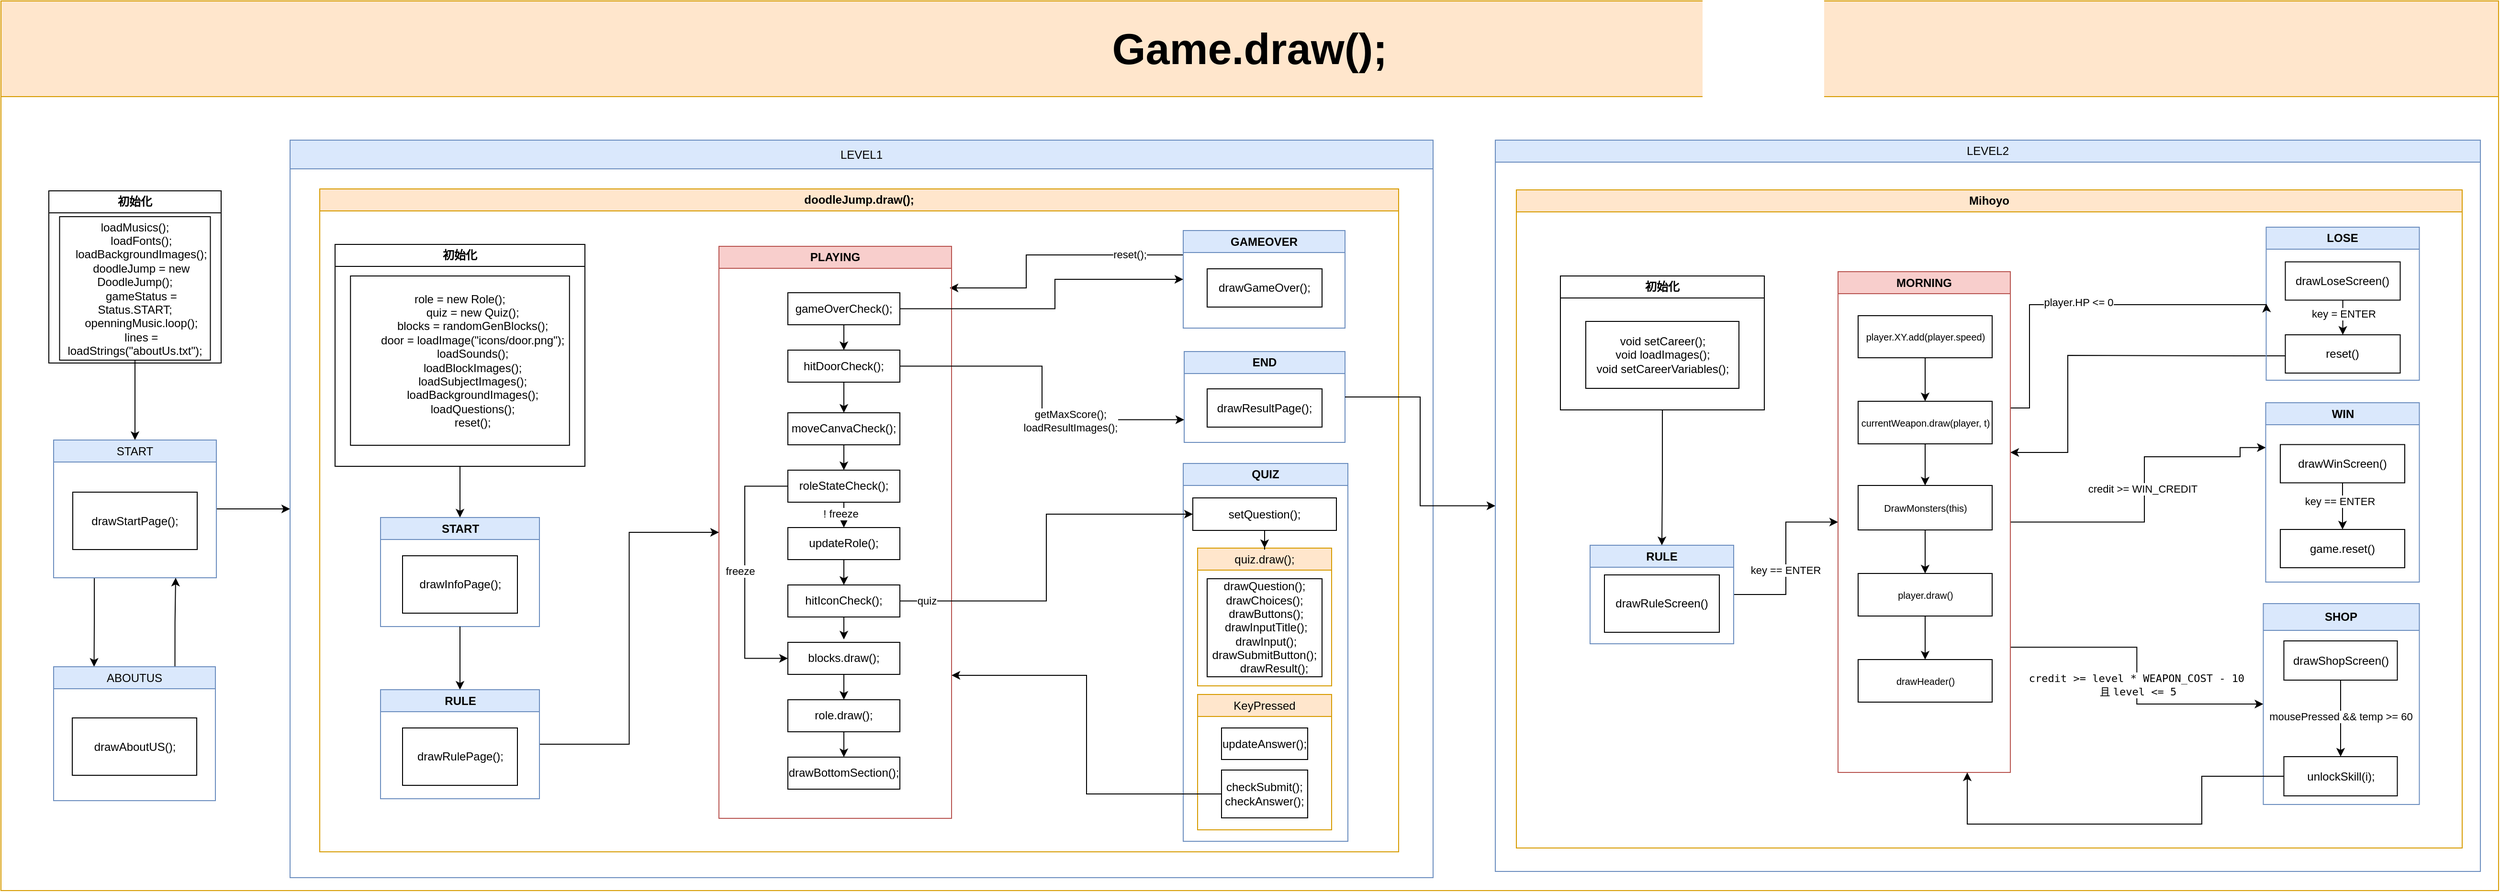 <mxfile version="27.1.1">
  <diagram name="第 1 页" id="1V4APLVwwg-NH_iVwmV8">
    <mxGraphModel dx="1793" dy="723" grid="1" gridSize="10" guides="1" tooltips="1" connect="1" arrows="1" fold="1" page="1" pageScale="1" pageWidth="827" pageHeight="1169" math="0" shadow="0">
      <root>
        <mxCell id="0" />
        <mxCell id="1" parent="0" />
        <mxCell id="IJ5YaXSYmrtd7P0KQDbo-1" value="&lt;font style=&quot;font-size: 45px;&quot;&gt;Game.draw();&lt;/font&gt;" style="swimlane;whiteSpace=wrap;html=1;startSize=100;fontSize=20;fillColor=#ffe6cc;strokeColor=#d79b00;" vertex="1" parent="1">
          <mxGeometry x="41" y="40" width="2609" height="930" as="geometry">
            <mxRectangle x="840" y="20" width="200" height="100" as="alternateBounds" />
          </mxGeometry>
        </mxCell>
        <mxCell id="IJ5YaXSYmrtd7P0KQDbo-2" style="edgeStyle=orthogonalEdgeStyle;rounded=0;orthogonalLoop=1;jettySize=auto;html=1;exitX=1;exitY=0.5;exitDx=0;exitDy=0;entryX=0;entryY=0.5;entryDx=0;entryDy=0;" edge="1" parent="IJ5YaXSYmrtd7P0KQDbo-1">
          <mxGeometry relative="1" as="geometry">
            <mxPoint x="160" y="260" as="sourcePoint" />
          </mxGeometry>
        </mxCell>
        <mxCell id="IJ5YaXSYmrtd7P0KQDbo-3" style="edgeStyle=orthogonalEdgeStyle;rounded=0;orthogonalLoop=1;jettySize=auto;html=1;exitX=0.25;exitY=1;exitDx=0;exitDy=0;entryX=0.25;entryY=0;entryDx=0;entryDy=0;" edge="1" parent="IJ5YaXSYmrtd7P0KQDbo-1" source="IJ5YaXSYmrtd7P0KQDbo-5" target="IJ5YaXSYmrtd7P0KQDbo-60">
          <mxGeometry relative="1" as="geometry" />
        </mxCell>
        <mxCell id="IJ5YaXSYmrtd7P0KQDbo-4" style="edgeStyle=orthogonalEdgeStyle;rounded=0;orthogonalLoop=1;jettySize=auto;html=1;exitX=1;exitY=0.5;exitDx=0;exitDy=0;entryX=0;entryY=0.5;entryDx=0;entryDy=0;" edge="1" parent="IJ5YaXSYmrtd7P0KQDbo-1" source="IJ5YaXSYmrtd7P0KQDbo-5" target="IJ5YaXSYmrtd7P0KQDbo-8">
          <mxGeometry relative="1" as="geometry" />
        </mxCell>
        <mxCell id="IJ5YaXSYmrtd7P0KQDbo-5" value="&lt;span style=&quot;font-weight: 400;&quot;&gt;START&lt;/span&gt;" style="swimlane;whiteSpace=wrap;html=1;fillColor=#dae8fc;strokeColor=#6c8ebf;startSize=23;" vertex="1" parent="IJ5YaXSYmrtd7P0KQDbo-1">
          <mxGeometry x="55" y="459" width="170" height="144" as="geometry">
            <mxRectangle x="47" y="501" width="120" height="60" as="alternateBounds" />
          </mxGeometry>
        </mxCell>
        <mxCell id="IJ5YaXSYmrtd7P0KQDbo-6" value="drawStartPage();" style="rounded=0;whiteSpace=wrap;html=1;" vertex="1" parent="IJ5YaXSYmrtd7P0KQDbo-5">
          <mxGeometry x="20" y="54.5" width="130" height="60" as="geometry" />
        </mxCell>
        <mxCell id="IJ5YaXSYmrtd7P0KQDbo-7" style="edgeStyle=orthogonalEdgeStyle;rounded=0;orthogonalLoop=1;jettySize=auto;html=1;exitX=0.75;exitY=0;exitDx=0;exitDy=0;entryX=0.75;entryY=1;entryDx=0;entryDy=0;" edge="1" parent="IJ5YaXSYmrtd7P0KQDbo-1" source="IJ5YaXSYmrtd7P0KQDbo-60" target="IJ5YaXSYmrtd7P0KQDbo-5">
          <mxGeometry relative="1" as="geometry" />
        </mxCell>
        <mxCell id="IJ5YaXSYmrtd7P0KQDbo-8" value="&lt;span style=&quot;font-weight: 400;&quot;&gt;LEVEL1&lt;/span&gt;" style="swimlane;whiteSpace=wrap;html=1;startSize=30;fillColor=#dae8fc;strokeColor=#6c8ebf;" vertex="1" parent="IJ5YaXSYmrtd7P0KQDbo-1">
          <mxGeometry x="302" y="145.5" width="1194" height="771" as="geometry">
            <mxRectangle x="302" y="145.5" width="120" height="60" as="alternateBounds" />
          </mxGeometry>
        </mxCell>
        <mxCell id="IJ5YaXSYmrtd7P0KQDbo-9" value="doodleJump.draw();" style="swimlane;whiteSpace=wrap;html=1;startSize=23;fillColor=#ffe6cc;strokeColor=#d79b00;" vertex="1" parent="IJ5YaXSYmrtd7P0KQDbo-8">
          <mxGeometry x="31" y="51" width="1127" height="693" as="geometry">
            <mxRectangle x="16" y="44" width="130" height="60" as="alternateBounds" />
          </mxGeometry>
        </mxCell>
        <mxCell id="IJ5YaXSYmrtd7P0KQDbo-10" value="START" style="swimlane;whiteSpace=wrap;html=1;startSize=23;fillColor=#dae8fc;strokeColor=#6c8ebf;" vertex="1" parent="IJ5YaXSYmrtd7P0KQDbo-9">
          <mxGeometry x="63.5" y="343.5" width="166" height="114" as="geometry">
            <mxRectangle x="44" y="186" width="130" height="60" as="alternateBounds" />
          </mxGeometry>
        </mxCell>
        <mxCell id="IJ5YaXSYmrtd7P0KQDbo-11" value="drawInfoPage();" style="whiteSpace=wrap;html=1;" vertex="1" parent="IJ5YaXSYmrtd7P0KQDbo-10">
          <mxGeometry x="23" y="40" width="120" height="60" as="geometry" />
        </mxCell>
        <mxCell id="IJ5YaXSYmrtd7P0KQDbo-12" style="edgeStyle=orthogonalEdgeStyle;rounded=0;orthogonalLoop=1;jettySize=auto;html=1;exitX=0;exitY=0.25;exitDx=0;exitDy=0;" edge="1" parent="IJ5YaXSYmrtd7P0KQDbo-9" source="IJ5YaXSYmrtd7P0KQDbo-14">
          <mxGeometry relative="1" as="geometry">
            <mxPoint x="658" y="103.5" as="targetPoint" />
            <Array as="points">
              <mxPoint x="738" y="69" />
              <mxPoint x="738" y="104" />
            </Array>
          </mxGeometry>
        </mxCell>
        <mxCell id="IJ5YaXSYmrtd7P0KQDbo-13" value="reset();" style="edgeLabel;html=1;align=center;verticalAlign=middle;resizable=0;points=[];" vertex="1" connectable="0" parent="IJ5YaXSYmrtd7P0KQDbo-12">
          <mxGeometry x="-0.598" y="2" relative="1" as="geometry">
            <mxPoint y="-3" as="offset" />
          </mxGeometry>
        </mxCell>
        <mxCell id="IJ5YaXSYmrtd7P0KQDbo-14" value="GAMEOVER" style="swimlane;whiteSpace=wrap;html=1;startSize=23;fillColor=#dae8fc;strokeColor=#6c8ebf;" vertex="1" parent="IJ5YaXSYmrtd7P0KQDbo-9">
          <mxGeometry x="902" y="43.5" width="169" height="102" as="geometry">
            <mxRectangle x="274" y="186" width="130" height="60" as="alternateBounds" />
          </mxGeometry>
        </mxCell>
        <mxCell id="IJ5YaXSYmrtd7P0KQDbo-15" value="drawGameOver();" style="whiteSpace=wrap;html=1;" vertex="1" parent="IJ5YaXSYmrtd7P0KQDbo-14">
          <mxGeometry x="25" y="40" width="120" height="40" as="geometry" />
        </mxCell>
        <mxCell id="IJ5YaXSYmrtd7P0KQDbo-16" style="edgeStyle=orthogonalEdgeStyle;rounded=0;orthogonalLoop=1;jettySize=auto;html=1;exitX=0.5;exitY=1;exitDx=0;exitDy=0;entryX=0.5;entryY=0;entryDx=0;entryDy=0;" edge="1" parent="IJ5YaXSYmrtd7P0KQDbo-9" source="IJ5YaXSYmrtd7P0KQDbo-17" target="IJ5YaXSYmrtd7P0KQDbo-10">
          <mxGeometry relative="1" as="geometry" />
        </mxCell>
        <mxCell id="IJ5YaXSYmrtd7P0KQDbo-17" value="初始化" style="swimlane;whiteSpace=wrap;html=1;startSize=23;" vertex="1" parent="IJ5YaXSYmrtd7P0KQDbo-9">
          <mxGeometry x="16" y="58" width="261" height="232" as="geometry">
            <mxRectangle x="118.5" y="47" width="130" height="60" as="alternateBounds" />
          </mxGeometry>
        </mxCell>
        <mxCell id="IJ5YaXSYmrtd7P0KQDbo-18" value="&lt;div&gt;role = new Role();&lt;/div&gt;&lt;div&gt;&amp;nbsp; &amp;nbsp; &amp;nbsp; &amp;nbsp; quiz = new Quiz();&lt;/div&gt;&lt;div&gt;&amp;nbsp; &amp;nbsp; &amp;nbsp; &amp;nbsp; blocks = randomGenBlocks();&lt;/div&gt;&lt;div&gt;&amp;nbsp; &amp;nbsp; &amp;nbsp; &amp;nbsp; door = loadImage(&quot;icons/door.png&quot;);&lt;/div&gt;&lt;div&gt;&amp;nbsp; &amp;nbsp; &amp;nbsp; &amp;nbsp; loadSounds();&lt;/div&gt;&lt;div&gt;&amp;nbsp; &amp;nbsp; &amp;nbsp; &amp;nbsp; loadBlockImages();&lt;/div&gt;&lt;div&gt;&amp;nbsp; &amp;nbsp; &amp;nbsp; &amp;nbsp; loadSubjectImages();&lt;/div&gt;&lt;div&gt;&amp;nbsp; &amp;nbsp; &amp;nbsp; &amp;nbsp; loadBackgroundImages();&lt;/div&gt;&lt;div&gt;&amp;nbsp; &amp;nbsp; &amp;nbsp; &amp;nbsp; loadQuestions();&lt;/div&gt;&lt;div&gt;&amp;nbsp; &amp;nbsp; &amp;nbsp; &amp;nbsp; reset();&lt;/div&gt;" style="whiteSpace=wrap;html=1;" vertex="1" parent="IJ5YaXSYmrtd7P0KQDbo-17">
          <mxGeometry x="16.13" y="33" width="228.75" height="177" as="geometry" />
        </mxCell>
        <mxCell id="IJ5YaXSYmrtd7P0KQDbo-19" value="PLAYING" style="swimlane;whiteSpace=wrap;html=1;startSize=23;fillColor=#f8cecc;strokeColor=#b85450;" vertex="1" parent="IJ5YaXSYmrtd7P0KQDbo-9">
          <mxGeometry x="417" y="60" width="243" height="598" as="geometry">
            <mxRectangle x="398" y="438" width="130" height="60" as="alternateBounds" />
          </mxGeometry>
        </mxCell>
        <mxCell id="IJ5YaXSYmrtd7P0KQDbo-20" value="" style="edgeStyle=orthogonalEdgeStyle;rounded=0;orthogonalLoop=1;jettySize=auto;html=1;entryX=0.5;entryY=0;entryDx=0;entryDy=0;" edge="1" parent="IJ5YaXSYmrtd7P0KQDbo-19" source="IJ5YaXSYmrtd7P0KQDbo-21" target="IJ5YaXSYmrtd7P0KQDbo-23">
          <mxGeometry relative="1" as="geometry" />
        </mxCell>
        <mxCell id="IJ5YaXSYmrtd7P0KQDbo-21" value="hitDoorCheck();" style="rounded=0;whiteSpace=wrap;html=1;" vertex="1" parent="IJ5YaXSYmrtd7P0KQDbo-19">
          <mxGeometry x="72" y="108.5" width="117" height="33.5" as="geometry" />
        </mxCell>
        <mxCell id="IJ5YaXSYmrtd7P0KQDbo-22" value="" style="edgeStyle=orthogonalEdgeStyle;rounded=0;orthogonalLoop=1;jettySize=auto;html=1;entryX=0.5;entryY=0;entryDx=0;entryDy=0;" edge="1" parent="IJ5YaXSYmrtd7P0KQDbo-19" source="IJ5YaXSYmrtd7P0KQDbo-23" target="IJ5YaXSYmrtd7P0KQDbo-25">
          <mxGeometry relative="1" as="geometry" />
        </mxCell>
        <mxCell id="IJ5YaXSYmrtd7P0KQDbo-23" value="moveCanvaCheck();" style="rounded=0;whiteSpace=wrap;html=1;" vertex="1" parent="IJ5YaXSYmrtd7P0KQDbo-19">
          <mxGeometry x="72" y="174" width="117" height="33.5" as="geometry" />
        </mxCell>
        <mxCell id="IJ5YaXSYmrtd7P0KQDbo-24" value="" style="edgeStyle=orthogonalEdgeStyle;rounded=0;orthogonalLoop=1;jettySize=auto;html=1;entryX=0.5;entryY=0;entryDx=0;entryDy=0;" edge="1" parent="IJ5YaXSYmrtd7P0KQDbo-19" source="IJ5YaXSYmrtd7P0KQDbo-25" target="IJ5YaXSYmrtd7P0KQDbo-27">
          <mxGeometry relative="1" as="geometry" />
        </mxCell>
        <mxCell id="IJ5YaXSYmrtd7P0KQDbo-25" value="roleStateCheck();" style="rounded=0;whiteSpace=wrap;html=1;" vertex="1" parent="IJ5YaXSYmrtd7P0KQDbo-19">
          <mxGeometry x="72" y="234" width="117" height="33.5" as="geometry" />
        </mxCell>
        <mxCell id="IJ5YaXSYmrtd7P0KQDbo-26" value="" style="edgeStyle=orthogonalEdgeStyle;rounded=0;orthogonalLoop=1;jettySize=auto;html=1;entryX=0.5;entryY=0;entryDx=0;entryDy=0;" edge="1" parent="IJ5YaXSYmrtd7P0KQDbo-19" source="IJ5YaXSYmrtd7P0KQDbo-27" target="IJ5YaXSYmrtd7P0KQDbo-29">
          <mxGeometry relative="1" as="geometry" />
        </mxCell>
        <mxCell id="IJ5YaXSYmrtd7P0KQDbo-27" value="updateRole();" style="rounded=0;whiteSpace=wrap;html=1;" vertex="1" parent="IJ5YaXSYmrtd7P0KQDbo-19">
          <mxGeometry x="72" y="294" width="117" height="33.5" as="geometry" />
        </mxCell>
        <mxCell id="IJ5YaXSYmrtd7P0KQDbo-28" value="" style="edgeStyle=orthogonalEdgeStyle;rounded=0;orthogonalLoop=1;jettySize=auto;html=1;entryX=0.5;entryY=-0.09;entryDx=0;entryDy=0;entryPerimeter=0;" edge="1" parent="IJ5YaXSYmrtd7P0KQDbo-19" source="IJ5YaXSYmrtd7P0KQDbo-29" target="IJ5YaXSYmrtd7P0KQDbo-31">
          <mxGeometry relative="1" as="geometry" />
        </mxCell>
        <mxCell id="IJ5YaXSYmrtd7P0KQDbo-29" value="hitIconCheck();" style="rounded=0;whiteSpace=wrap;html=1;" vertex="1" parent="IJ5YaXSYmrtd7P0KQDbo-19">
          <mxGeometry x="72" y="354" width="117" height="33.5" as="geometry" />
        </mxCell>
        <mxCell id="IJ5YaXSYmrtd7P0KQDbo-30" value="" style="edgeStyle=orthogonalEdgeStyle;rounded=0;orthogonalLoop=1;jettySize=auto;html=1;entryX=0.5;entryY=0;entryDx=0;entryDy=0;" edge="1" parent="IJ5YaXSYmrtd7P0KQDbo-19" source="IJ5YaXSYmrtd7P0KQDbo-31" target="IJ5YaXSYmrtd7P0KQDbo-33">
          <mxGeometry relative="1" as="geometry" />
        </mxCell>
        <mxCell id="IJ5YaXSYmrtd7P0KQDbo-31" value="blocks.draw();" style="rounded=0;whiteSpace=wrap;html=1;" vertex="1" parent="IJ5YaXSYmrtd7P0KQDbo-19">
          <mxGeometry x="72" y="414" width="117" height="33.5" as="geometry" />
        </mxCell>
        <mxCell id="IJ5YaXSYmrtd7P0KQDbo-32" value="" style="edgeStyle=orthogonalEdgeStyle;rounded=0;orthogonalLoop=1;jettySize=auto;html=1;" edge="1" parent="IJ5YaXSYmrtd7P0KQDbo-19" source="IJ5YaXSYmrtd7P0KQDbo-33" target="IJ5YaXSYmrtd7P0KQDbo-34">
          <mxGeometry relative="1" as="geometry" />
        </mxCell>
        <mxCell id="IJ5YaXSYmrtd7P0KQDbo-33" value="role.draw();" style="rounded=0;whiteSpace=wrap;html=1;" vertex="1" parent="IJ5YaXSYmrtd7P0KQDbo-19">
          <mxGeometry x="72" y="474" width="117" height="33.5" as="geometry" />
        </mxCell>
        <mxCell id="IJ5YaXSYmrtd7P0KQDbo-34" value="drawBottomSection();" style="rounded=0;whiteSpace=wrap;html=1;" vertex="1" parent="IJ5YaXSYmrtd7P0KQDbo-19">
          <mxGeometry x="72" y="534" width="117" height="33.5" as="geometry" />
        </mxCell>
        <mxCell id="IJ5YaXSYmrtd7P0KQDbo-35" style="edgeStyle=orthogonalEdgeStyle;rounded=0;orthogonalLoop=1;jettySize=auto;html=1;entryX=0;entryY=0.5;entryDx=0;entryDy=0;" edge="1" parent="IJ5YaXSYmrtd7P0KQDbo-19" source="IJ5YaXSYmrtd7P0KQDbo-25" target="IJ5YaXSYmrtd7P0KQDbo-31">
          <mxGeometry relative="1" as="geometry">
            <mxPoint x="47" y="444" as="targetPoint" />
            <Array as="points">
              <mxPoint x="27" y="250.5" />
              <mxPoint x="27" y="430.5" />
            </Array>
          </mxGeometry>
        </mxCell>
        <mxCell id="IJ5YaXSYmrtd7P0KQDbo-36" value="freeze" style="edgeLabel;html=1;align=center;verticalAlign=middle;resizable=0;points=[];" vertex="1" connectable="0" parent="IJ5YaXSYmrtd7P0KQDbo-35">
          <mxGeometry x="0.654" y="1" relative="1" as="geometry">
            <mxPoint x="-6" y="-90" as="offset" />
          </mxGeometry>
        </mxCell>
        <mxCell id="IJ5YaXSYmrtd7P0KQDbo-37" value="! freeze" style="edgeLabel;html=1;align=center;verticalAlign=middle;resizable=0;points=[];" vertex="1" connectable="0" parent="IJ5YaXSYmrtd7P0KQDbo-19">
          <mxGeometry x="127" y="279" as="geometry" />
        </mxCell>
        <mxCell id="IJ5YaXSYmrtd7P0KQDbo-38" style="edgeStyle=orthogonalEdgeStyle;rounded=0;orthogonalLoop=1;jettySize=auto;html=1;entryX=0.5;entryY=0;entryDx=0;entryDy=0;" edge="1" parent="IJ5YaXSYmrtd7P0KQDbo-19" source="IJ5YaXSYmrtd7P0KQDbo-39" target="IJ5YaXSYmrtd7P0KQDbo-21">
          <mxGeometry relative="1" as="geometry" />
        </mxCell>
        <mxCell id="IJ5YaXSYmrtd7P0KQDbo-39" value="gameOverCheck();" style="rounded=0;whiteSpace=wrap;html=1;" vertex="1" parent="IJ5YaXSYmrtd7P0KQDbo-19">
          <mxGeometry x="72" y="48.5" width="117" height="33.5" as="geometry" />
        </mxCell>
        <mxCell id="IJ5YaXSYmrtd7P0KQDbo-40" value="QUIZ" style="swimlane;whiteSpace=wrap;html=1;startSize=23;fillColor=#dae8fc;strokeColor=#6c8ebf;" vertex="1" parent="IJ5YaXSYmrtd7P0KQDbo-9">
          <mxGeometry x="902" y="287" width="172" height="395" as="geometry">
            <mxRectangle x="921" y="526" width="130" height="60" as="alternateBounds" />
          </mxGeometry>
        </mxCell>
        <mxCell id="IJ5YaXSYmrtd7P0KQDbo-41" value="&lt;span style=&quot;font-weight: 400;&quot;&gt;quiz.draw();&lt;/span&gt;" style="swimlane;whiteSpace=wrap;html=1;startSize=23;fillColor=#ffe6cc;strokeColor=#d79b00;" vertex="1" parent="IJ5YaXSYmrtd7P0KQDbo-40">
          <mxGeometry x="15" y="88.5" width="140" height="144" as="geometry">
            <mxRectangle x="16" y="250.5" width="130" height="60" as="alternateBounds" />
          </mxGeometry>
        </mxCell>
        <mxCell id="IJ5YaXSYmrtd7P0KQDbo-42" value="drawQuestion();&lt;div&gt;&lt;div&gt;drawChoices();&lt;/div&gt;&lt;div&gt;&amp;nbsp;drawButtons();&lt;/div&gt;&lt;div&gt;&amp;nbsp;drawInputTitle();&lt;/div&gt;&lt;div&gt;&amp;nbsp;drawInput();&lt;/div&gt;&lt;/div&gt;&lt;div&gt;&lt;div&gt;drawSubmitButton();&lt;/div&gt;&lt;div&gt;&amp;nbsp; &amp;nbsp; &amp;nbsp; drawResult();&lt;/div&gt;&lt;/div&gt;" style="whiteSpace=wrap;html=1;" vertex="1" parent="IJ5YaXSYmrtd7P0KQDbo-41">
          <mxGeometry x="10" y="32" width="120" height="102.5" as="geometry" />
        </mxCell>
        <mxCell id="IJ5YaXSYmrtd7P0KQDbo-43" style="edgeStyle=orthogonalEdgeStyle;rounded=0;orthogonalLoop=1;jettySize=auto;html=1;entryX=0.5;entryY=0;entryDx=0;entryDy=0;" edge="1" parent="IJ5YaXSYmrtd7P0KQDbo-40" source="IJ5YaXSYmrtd7P0KQDbo-44" target="IJ5YaXSYmrtd7P0KQDbo-41">
          <mxGeometry relative="1" as="geometry" />
        </mxCell>
        <mxCell id="IJ5YaXSYmrtd7P0KQDbo-44" value="setQuestion();" style="whiteSpace=wrap;html=1;" vertex="1" parent="IJ5YaXSYmrtd7P0KQDbo-40">
          <mxGeometry x="10" y="36" width="150" height="34" as="geometry" />
        </mxCell>
        <mxCell id="IJ5YaXSYmrtd7P0KQDbo-45" value="&lt;span style=&quot;font-weight: 400;&quot;&gt;KeyPressed&lt;/span&gt;" style="swimlane;whiteSpace=wrap;html=1;startSize=23;fillColor=#ffe6cc;strokeColor=#d79b00;" vertex="1" parent="IJ5YaXSYmrtd7P0KQDbo-40">
          <mxGeometry x="15" y="241.5" width="140" height="141.5" as="geometry">
            <mxRectangle x="20" y="121" width="130" height="60" as="alternateBounds" />
          </mxGeometry>
        </mxCell>
        <mxCell id="IJ5YaXSYmrtd7P0KQDbo-46" value="updateAnswer();" style="whiteSpace=wrap;html=1;" vertex="1" parent="IJ5YaXSYmrtd7P0KQDbo-45">
          <mxGeometry x="25" y="35" width="90" height="33" as="geometry" />
        </mxCell>
        <mxCell id="IJ5YaXSYmrtd7P0KQDbo-47" value="&lt;div&gt;checkSubmit();&lt;/div&gt;&lt;div&gt;checkAnswer();&lt;/div&gt;" style="whiteSpace=wrap;html=1;" vertex="1" parent="IJ5YaXSYmrtd7P0KQDbo-45">
          <mxGeometry x="25" y="79" width="90" height="50" as="geometry" />
        </mxCell>
        <mxCell id="IJ5YaXSYmrtd7P0KQDbo-48" style="edgeStyle=orthogonalEdgeStyle;rounded=0;orthogonalLoop=1;jettySize=auto;html=1;entryX=0;entryY=0.5;entryDx=0;entryDy=0;" edge="1" parent="IJ5YaXSYmrtd7P0KQDbo-9" source="IJ5YaXSYmrtd7P0KQDbo-29" target="IJ5YaXSYmrtd7P0KQDbo-44">
          <mxGeometry relative="1" as="geometry">
            <mxPoint x="767" y="400.25" as="targetPoint" />
          </mxGeometry>
        </mxCell>
        <mxCell id="IJ5YaXSYmrtd7P0KQDbo-49" value="quiz" style="edgeLabel;html=1;align=center;verticalAlign=middle;resizable=0;points=[];" vertex="1" connectable="0" parent="IJ5YaXSYmrtd7P0KQDbo-48">
          <mxGeometry x="-0.494" relative="1" as="geometry">
            <mxPoint x="-73" y="-1" as="offset" />
          </mxGeometry>
        </mxCell>
        <mxCell id="IJ5YaXSYmrtd7P0KQDbo-50" value="END" style="swimlane;whiteSpace=wrap;html=1;startSize=23;fillColor=#dae8fc;strokeColor=#6c8ebf;" vertex="1" parent="IJ5YaXSYmrtd7P0KQDbo-9">
          <mxGeometry x="903" y="170" width="168" height="95" as="geometry">
            <mxRectangle x="921" y="97" width="130" height="60" as="alternateBounds" />
          </mxGeometry>
        </mxCell>
        <mxCell id="IJ5YaXSYmrtd7P0KQDbo-51" value="drawResultPage();" style="whiteSpace=wrap;html=1;" vertex="1" parent="IJ5YaXSYmrtd7P0KQDbo-50">
          <mxGeometry x="24" y="39" width="120" height="40" as="geometry" />
        </mxCell>
        <mxCell id="IJ5YaXSYmrtd7P0KQDbo-52" style="edgeStyle=orthogonalEdgeStyle;rounded=0;orthogonalLoop=1;jettySize=auto;html=1;exitX=0.5;exitY=1;exitDx=0;exitDy=0;entryX=0.5;entryY=0;entryDx=0;entryDy=0;" edge="1" parent="IJ5YaXSYmrtd7P0KQDbo-9" source="IJ5YaXSYmrtd7P0KQDbo-10" target="IJ5YaXSYmrtd7P0KQDbo-54">
          <mxGeometry relative="1" as="geometry">
            <mxPoint x="37" y="403.5" as="sourcePoint" />
            <mxPoint x="277" y="413.5" as="targetPoint" />
          </mxGeometry>
        </mxCell>
        <mxCell id="IJ5YaXSYmrtd7P0KQDbo-53" style="edgeStyle=orthogonalEdgeStyle;rounded=0;orthogonalLoop=1;jettySize=auto;html=1;entryX=0;entryY=0.5;entryDx=0;entryDy=0;" edge="1" parent="IJ5YaXSYmrtd7P0KQDbo-9" source="IJ5YaXSYmrtd7P0KQDbo-54" target="IJ5YaXSYmrtd7P0KQDbo-19">
          <mxGeometry relative="1" as="geometry" />
        </mxCell>
        <mxCell id="IJ5YaXSYmrtd7P0KQDbo-54" value="RULE" style="swimlane;whiteSpace=wrap;html=1;startSize=23;fillColor=#dae8fc;strokeColor=#6c8ebf;" vertex="1" parent="IJ5YaXSYmrtd7P0KQDbo-9">
          <mxGeometry x="63.5" y="523.5" width="166" height="114" as="geometry">
            <mxRectangle x="44" y="186" width="130" height="60" as="alternateBounds" />
          </mxGeometry>
        </mxCell>
        <mxCell id="IJ5YaXSYmrtd7P0KQDbo-55" value="drawRulePage();" style="whiteSpace=wrap;html=1;" vertex="1" parent="IJ5YaXSYmrtd7P0KQDbo-54">
          <mxGeometry x="23" y="40" width="120" height="60" as="geometry" />
        </mxCell>
        <mxCell id="IJ5YaXSYmrtd7P0KQDbo-56" style="edgeStyle=orthogonalEdgeStyle;rounded=0;orthogonalLoop=1;jettySize=auto;html=1;entryX=1;entryY=0.75;entryDx=0;entryDy=0;" edge="1" parent="IJ5YaXSYmrtd7P0KQDbo-9" source="IJ5YaXSYmrtd7P0KQDbo-47" target="IJ5YaXSYmrtd7P0KQDbo-19">
          <mxGeometry relative="1" as="geometry" />
        </mxCell>
        <mxCell id="IJ5YaXSYmrtd7P0KQDbo-57" style="edgeStyle=orthogonalEdgeStyle;rounded=0;orthogonalLoop=1;jettySize=auto;html=1;exitX=1;exitY=0.5;exitDx=0;exitDy=0;entryX=0;entryY=0.5;entryDx=0;entryDy=0;" edge="1" parent="IJ5YaXSYmrtd7P0KQDbo-9" source="IJ5YaXSYmrtd7P0KQDbo-39" target="IJ5YaXSYmrtd7P0KQDbo-14">
          <mxGeometry relative="1" as="geometry">
            <Array as="points">
              <mxPoint x="768" y="125" />
              <mxPoint x="768" y="95" />
            </Array>
          </mxGeometry>
        </mxCell>
        <mxCell id="IJ5YaXSYmrtd7P0KQDbo-58" style="edgeStyle=orthogonalEdgeStyle;rounded=0;orthogonalLoop=1;jettySize=auto;html=1;entryX=0;entryY=0.75;entryDx=0;entryDy=0;" edge="1" parent="IJ5YaXSYmrtd7P0KQDbo-9" source="IJ5YaXSYmrtd7P0KQDbo-21" target="IJ5YaXSYmrtd7P0KQDbo-50">
          <mxGeometry relative="1" as="geometry" />
        </mxCell>
        <mxCell id="IJ5YaXSYmrtd7P0KQDbo-59" value="getMaxScore();&lt;div&gt;loadResultImages();&lt;/div&gt;" style="edgeLabel;html=1;align=center;verticalAlign=middle;resizable=0;points=[];" vertex="1" connectable="0" parent="IJ5YaXSYmrtd7P0KQDbo-58">
          <mxGeometry x="0.327" y="-1" relative="1" as="geometry">
            <mxPoint as="offset" />
          </mxGeometry>
        </mxCell>
        <mxCell id="IJ5YaXSYmrtd7P0KQDbo-60" value="&lt;span style=&quot;font-weight: 400;&quot;&gt;ABOUTUS&lt;/span&gt;" style="swimlane;whiteSpace=wrap;html=1;fillColor=#dae8fc;strokeColor=#6c8ebf;" vertex="1" parent="IJ5YaXSYmrtd7P0KQDbo-1">
          <mxGeometry x="55" y="696" width="169" height="140" as="geometry">
            <mxRectangle x="60" y="709" width="120" height="60" as="alternateBounds" />
          </mxGeometry>
        </mxCell>
        <mxCell id="IJ5YaXSYmrtd7P0KQDbo-61" value="drawAboutUS();" style="rounded=0;whiteSpace=wrap;html=1;" vertex="1" parent="IJ5YaXSYmrtd7P0KQDbo-60">
          <mxGeometry x="19.5" y="53.5" width="130" height="60" as="geometry" />
        </mxCell>
        <mxCell id="IJ5YaXSYmrtd7P0KQDbo-62" value="初始化" style="swimlane;whiteSpace=wrap;html=1;startSize=23;" vertex="1" parent="IJ5YaXSYmrtd7P0KQDbo-1">
          <mxGeometry x="50" y="198.5" width="180" height="180" as="geometry">
            <mxRectangle x="42" y="391" width="130" height="60" as="alternateBounds" />
          </mxGeometry>
        </mxCell>
        <mxCell id="IJ5YaXSYmrtd7P0KQDbo-63" value="&lt;div&gt;loadMusics();&lt;/div&gt;&lt;div&gt;&amp;nbsp; &amp;nbsp; loadFonts();&lt;/div&gt;&lt;div&gt;&amp;nbsp; &amp;nbsp; loadBackgroundImages();&lt;/div&gt;&lt;div&gt;&amp;nbsp; &amp;nbsp; doodleJump = new DoodleJump();&lt;/div&gt;&lt;div&gt;&amp;nbsp; &amp;nbsp; gameStatus = Status.START;&lt;/div&gt;&lt;div&gt;&amp;nbsp; &amp;nbsp; openningMusic.loop();&lt;/div&gt;&lt;div&gt;&amp;nbsp; &amp;nbsp; lines = loadStrings(&quot;aboutUs.txt&quot;);&lt;/div&gt;" style="whiteSpace=wrap;html=1;" vertex="1" parent="IJ5YaXSYmrtd7P0KQDbo-62">
          <mxGeometry x="11.25" y="27" width="157.5" height="150" as="geometry" />
        </mxCell>
        <mxCell id="IJ5YaXSYmrtd7P0KQDbo-64" style="edgeStyle=orthogonalEdgeStyle;rounded=0;orthogonalLoop=1;jettySize=auto;html=1;exitX=0.5;exitY=1;exitDx=0;exitDy=0;entryX=0.5;entryY=0;entryDx=0;entryDy=0;" edge="1" parent="IJ5YaXSYmrtd7P0KQDbo-1" source="IJ5YaXSYmrtd7P0KQDbo-63" target="IJ5YaXSYmrtd7P0KQDbo-5">
          <mxGeometry relative="1" as="geometry" />
        </mxCell>
        <mxCell id="IJ5YaXSYmrtd7P0KQDbo-65" value="&lt;span style=&quot;font-weight: 400;&quot;&gt;LEVEL2&lt;/span&gt;" style="swimlane;whiteSpace=wrap;html=1;fillColor=#dae8fc;strokeColor=#6c8ebf;" vertex="1" parent="IJ5YaXSYmrtd7P0KQDbo-1">
          <mxGeometry x="1561" y="145.5" width="1029" height="764.5" as="geometry">
            <mxRectangle x="1579" y="318.5" width="120" height="60" as="alternateBounds" />
          </mxGeometry>
        </mxCell>
        <mxCell id="IJ5YaXSYmrtd7P0KQDbo-66" value="Mihoyo" style="swimlane;whiteSpace=wrap;html=1;startSize=23;fillColor=#ffe6cc;strokeColor=#d79b00;" vertex="1" parent="IJ5YaXSYmrtd7P0KQDbo-65">
          <mxGeometry x="22" y="52" width="988" height="688" as="geometry">
            <mxRectangle x="16" y="44" width="130" height="60" as="alternateBounds" />
          </mxGeometry>
        </mxCell>
        <mxCell id="IJ5YaXSYmrtd7P0KQDbo-67" style="edgeStyle=orthogonalEdgeStyle;rounded=0;orthogonalLoop=1;jettySize=auto;html=1;exitX=1;exitY=0.5;exitDx=0;exitDy=0;entryX=0;entryY=0.5;entryDx=0;entryDy=0;" edge="1" parent="IJ5YaXSYmrtd7P0KQDbo-66" source="IJ5YaXSYmrtd7P0KQDbo-68" target="IJ5YaXSYmrtd7P0KQDbo-74">
          <mxGeometry relative="1" as="geometry" />
        </mxCell>
        <mxCell id="IJ5YaXSYmrtd7P0KQDbo-104" value="key == ENTER" style="edgeLabel;html=1;align=center;verticalAlign=middle;resizable=0;points=[];" vertex="1" connectable="0" parent="IJ5YaXSYmrtd7P0KQDbo-67">
          <mxGeometry x="-0.132" y="1" relative="1" as="geometry">
            <mxPoint as="offset" />
          </mxGeometry>
        </mxCell>
        <mxCell id="IJ5YaXSYmrtd7P0KQDbo-68" value="RULE" style="swimlane;whiteSpace=wrap;html=1;startSize=23;fillColor=#dae8fc;strokeColor=#6c8ebf;" vertex="1" parent="IJ5YaXSYmrtd7P0KQDbo-66">
          <mxGeometry x="77" y="371.5" width="150" height="103" as="geometry">
            <mxRectangle x="44" y="186" width="130" height="60" as="alternateBounds" />
          </mxGeometry>
        </mxCell>
        <mxCell id="IJ5YaXSYmrtd7P0KQDbo-103" value="drawRuleScreen()" style="whiteSpace=wrap;html=1;" vertex="1" parent="IJ5YaXSYmrtd7P0KQDbo-68">
          <mxGeometry x="15" y="31" width="120" height="60" as="geometry" />
        </mxCell>
        <mxCell id="IJ5YaXSYmrtd7P0KQDbo-69" value="WIN" style="swimlane;whiteSpace=wrap;html=1;startSize=23;fillColor=#dae8fc;strokeColor=#6c8ebf;" vertex="1" parent="IJ5YaXSYmrtd7P0KQDbo-66">
          <mxGeometry x="782.75" y="222.5" width="160.5" height="187.5" as="geometry">
            <mxRectangle x="274" y="186" width="130" height="60" as="alternateBounds" />
          </mxGeometry>
        </mxCell>
        <mxCell id="IJ5YaXSYmrtd7P0KQDbo-117" value="game.reset()" style="whiteSpace=wrap;html=1;" vertex="1" parent="IJ5YaXSYmrtd7P0KQDbo-69">
          <mxGeometry x="15.25" y="132.5" width="130" height="40" as="geometry" />
        </mxCell>
        <mxCell id="IJ5YaXSYmrtd7P0KQDbo-116" value="drawWinScreen()" style="whiteSpace=wrap;html=1;" vertex="1" parent="IJ5YaXSYmrtd7P0KQDbo-69">
          <mxGeometry x="15.25" y="43.75" width="130" height="40" as="geometry" />
        </mxCell>
        <mxCell id="IJ5YaXSYmrtd7P0KQDbo-118" value="" style="edgeStyle=orthogonalEdgeStyle;rounded=0;orthogonalLoop=1;jettySize=auto;html=1;" edge="1" parent="IJ5YaXSYmrtd7P0KQDbo-69" source="IJ5YaXSYmrtd7P0KQDbo-116" target="IJ5YaXSYmrtd7P0KQDbo-117">
          <mxGeometry relative="1" as="geometry" />
        </mxCell>
        <mxCell id="IJ5YaXSYmrtd7P0KQDbo-122" value="key == ENTER" style="edgeLabel;html=1;align=center;verticalAlign=middle;resizable=0;points=[];" vertex="1" connectable="0" parent="IJ5YaXSYmrtd7P0KQDbo-118">
          <mxGeometry x="-0.204" y="-3" relative="1" as="geometry">
            <mxPoint y="-1" as="offset" />
          </mxGeometry>
        </mxCell>
        <mxCell id="IJ5YaXSYmrtd7P0KQDbo-70" style="edgeStyle=orthogonalEdgeStyle;rounded=0;orthogonalLoop=1;jettySize=auto;html=1;exitX=0.5;exitY=1;exitDx=0;exitDy=0;entryX=0.5;entryY=0;entryDx=0;entryDy=0;" edge="1" parent="IJ5YaXSYmrtd7P0KQDbo-66" source="IJ5YaXSYmrtd7P0KQDbo-71" target="IJ5YaXSYmrtd7P0KQDbo-68">
          <mxGeometry relative="1" as="geometry" />
        </mxCell>
        <mxCell id="IJ5YaXSYmrtd7P0KQDbo-71" value="初始化" style="swimlane;whiteSpace=wrap;html=1;startSize=23;" vertex="1" parent="IJ5YaXSYmrtd7P0KQDbo-66">
          <mxGeometry x="46" y="90" width="213" height="140" as="geometry">
            <mxRectangle x="118.5" y="47" width="130" height="60" as="alternateBounds" />
          </mxGeometry>
        </mxCell>
        <mxCell id="IJ5YaXSYmrtd7P0KQDbo-87" value="void setCareer();&lt;div&gt;void loadImages();&lt;/div&gt;&lt;div&gt;void setCareerVariables();&lt;/div&gt;" style="whiteSpace=wrap;html=1;fontSize=12;" vertex="1" parent="IJ5YaXSYmrtd7P0KQDbo-71">
          <mxGeometry x="26.5" y="47.5" width="160" height="70" as="geometry" />
        </mxCell>
        <mxCell id="IJ5YaXSYmrtd7P0KQDbo-72" style="edgeStyle=orthogonalEdgeStyle;rounded=0;orthogonalLoop=1;jettySize=auto;html=1;exitX=1;exitY=0.75;exitDx=0;exitDy=0;entryX=0;entryY=0.5;entryDx=0;entryDy=0;startArrow=none;startFill=0;" edge="1" parent="IJ5YaXSYmrtd7P0KQDbo-66" source="IJ5YaXSYmrtd7P0KQDbo-74" target="IJ5YaXSYmrtd7P0KQDbo-82">
          <mxGeometry relative="1" as="geometry" />
        </mxCell>
        <mxCell id="IJ5YaXSYmrtd7P0KQDbo-90" value="&lt;code class=&quot;bg-text-200/5 border border-0.5 border-border-300 text-danger-000 whitespace-pre-wrap rounded-[0.4rem] px-1 py-px text-[0.9rem]&quot;&gt;credit &amp;gt;= level * WEAPON_COST - 10&lt;/code&gt;&amp;nbsp;&lt;div&gt;且 &lt;code class=&quot;bg-text-200/5 border border-0.5 border-border-300 text-danger-000 whitespace-pre-wrap rounded-[0.4rem] px-1 py-px text-[0.9rem]&quot;&gt;level &amp;lt;= 5&lt;/code&gt;&lt;/div&gt;" style="edgeLabel;html=1;align=center;verticalAlign=middle;resizable=0;points=[];" vertex="1" connectable="0" parent="IJ5YaXSYmrtd7P0KQDbo-72">
          <mxGeometry x="0.058" y="1" relative="1" as="geometry">
            <mxPoint as="offset" />
          </mxGeometry>
        </mxCell>
        <mxCell id="IJ5YaXSYmrtd7P0KQDbo-73" style="edgeStyle=orthogonalEdgeStyle;rounded=0;orthogonalLoop=1;jettySize=auto;html=1;exitX=1;exitY=0.5;exitDx=0;exitDy=0;entryX=0;entryY=0.25;entryDx=0;entryDy=0;" edge="1" parent="IJ5YaXSYmrtd7P0KQDbo-66" source="IJ5YaXSYmrtd7P0KQDbo-74" target="IJ5YaXSYmrtd7P0KQDbo-69">
          <mxGeometry relative="1" as="geometry">
            <Array as="points">
              <mxPoint x="656" y="347" />
              <mxPoint x="656" y="279" />
              <mxPoint x="756" y="279" />
            </Array>
          </mxGeometry>
        </mxCell>
        <mxCell id="IJ5YaXSYmrtd7P0KQDbo-89" value="credit &amp;gt;= WIN_CREDIT" style="edgeLabel;html=1;align=center;verticalAlign=middle;resizable=0;points=[];" vertex="1" connectable="0" parent="IJ5YaXSYmrtd7P0KQDbo-73">
          <mxGeometry x="-0.098" y="1" relative="1" as="geometry">
            <mxPoint x="-1" y="-20" as="offset" />
          </mxGeometry>
        </mxCell>
        <mxCell id="IJ5YaXSYmrtd7P0KQDbo-82" value="SHOP" style="swimlane;whiteSpace=wrap;html=1;startSize=28;fillColor=#dae8fc;strokeColor=#6c8ebf;" vertex="1" parent="IJ5YaXSYmrtd7P0KQDbo-66">
          <mxGeometry x="780.25" y="432.5" width="163" height="210" as="geometry">
            <mxRectangle x="921" y="526" width="130" height="60" as="alternateBounds" />
          </mxGeometry>
        </mxCell>
        <mxCell id="IJ5YaXSYmrtd7P0KQDbo-107" value="" style="edgeStyle=orthogonalEdgeStyle;rounded=0;orthogonalLoop=1;jettySize=auto;html=1;" edge="1" parent="IJ5YaXSYmrtd7P0KQDbo-82" source="IJ5YaXSYmrtd7P0KQDbo-105" target="IJ5YaXSYmrtd7P0KQDbo-106">
          <mxGeometry relative="1" as="geometry" />
        </mxCell>
        <mxCell id="IJ5YaXSYmrtd7P0KQDbo-108" value="mousePressed &amp;amp;&amp;amp; temp &amp;gt;= 60" style="edgeLabel;html=1;align=center;verticalAlign=middle;resizable=0;points=[];" vertex="1" connectable="0" parent="IJ5YaXSYmrtd7P0KQDbo-107">
          <mxGeometry x="-0.066" relative="1" as="geometry">
            <mxPoint as="offset" />
          </mxGeometry>
        </mxCell>
        <mxCell id="IJ5YaXSYmrtd7P0KQDbo-105" value="drawShopScreen()" style="whiteSpace=wrap;html=1;" vertex="1" parent="IJ5YaXSYmrtd7P0KQDbo-82">
          <mxGeometry x="21.5" y="39" width="118.5" height="41" as="geometry" />
        </mxCell>
        <mxCell id="IJ5YaXSYmrtd7P0KQDbo-106" value="unlockSkill(i);" style="whiteSpace=wrap;html=1;" vertex="1" parent="IJ5YaXSYmrtd7P0KQDbo-82">
          <mxGeometry x="21.5" y="160" width="118.5" height="41" as="geometry" />
        </mxCell>
        <mxCell id="IJ5YaXSYmrtd7P0KQDbo-124" style="edgeStyle=orthogonalEdgeStyle;rounded=0;orthogonalLoop=1;jettySize=auto;html=1;exitX=0;exitY=0.5;exitDx=0;exitDy=0;" edge="1" parent="IJ5YaXSYmrtd7P0KQDbo-66">
          <mxGeometry relative="1" as="geometry">
            <mxPoint x="516" y="274.5" as="targetPoint" />
            <mxPoint x="803.25" y="173.5" as="sourcePoint" />
            <Array as="points">
              <mxPoint x="756" y="174" />
              <mxPoint x="576" y="173" />
              <mxPoint x="576" y="275" />
            </Array>
          </mxGeometry>
        </mxCell>
        <mxCell id="IJ5YaXSYmrtd7P0KQDbo-83" value="LOSE" style="swimlane;whiteSpace=wrap;html=1;startSize=23;fillColor=#dae8fc;strokeColor=#6c8ebf;" vertex="1" parent="IJ5YaXSYmrtd7P0KQDbo-66">
          <mxGeometry x="783.25" y="39" width="160" height="160" as="geometry">
            <mxRectangle x="921" y="97" width="130" height="60" as="alternateBounds" />
          </mxGeometry>
        </mxCell>
        <mxCell id="IJ5YaXSYmrtd7P0KQDbo-112" value="" style="edgeStyle=orthogonalEdgeStyle;rounded=0;orthogonalLoop=1;jettySize=auto;html=1;" edge="1" parent="IJ5YaXSYmrtd7P0KQDbo-83" source="IJ5YaXSYmrtd7P0KQDbo-110" target="IJ5YaXSYmrtd7P0KQDbo-111">
          <mxGeometry relative="1" as="geometry" />
        </mxCell>
        <mxCell id="IJ5YaXSYmrtd7P0KQDbo-113" value="key = ENTER" style="edgeLabel;html=1;align=center;verticalAlign=middle;resizable=0;points=[];" vertex="1" connectable="0" parent="IJ5YaXSYmrtd7P0KQDbo-112">
          <mxGeometry x="-0.337" relative="1" as="geometry">
            <mxPoint y="-1" as="offset" />
          </mxGeometry>
        </mxCell>
        <mxCell id="IJ5YaXSYmrtd7P0KQDbo-110" value="drawLoseScreen()" style="whiteSpace=wrap;html=1;" vertex="1" parent="IJ5YaXSYmrtd7P0KQDbo-83">
          <mxGeometry x="20" y="36.25" width="120" height="40" as="geometry" />
        </mxCell>
        <mxCell id="IJ5YaXSYmrtd7P0KQDbo-111" value="reset()" style="whiteSpace=wrap;html=1;" vertex="1" parent="IJ5YaXSYmrtd7P0KQDbo-83">
          <mxGeometry x="20" y="112.5" width="120" height="40" as="geometry" />
        </mxCell>
        <mxCell id="IJ5YaXSYmrtd7P0KQDbo-84" style="edgeStyle=orthogonalEdgeStyle;rounded=0;orthogonalLoop=1;jettySize=auto;html=1;exitX=1;exitY=0.25;exitDx=0;exitDy=0;entryX=0;entryY=0.5;entryDx=0;entryDy=0;" edge="1" parent="IJ5YaXSYmrtd7P0KQDbo-66" source="IJ5YaXSYmrtd7P0KQDbo-74" target="IJ5YaXSYmrtd7P0KQDbo-83">
          <mxGeometry relative="1" as="geometry">
            <Array as="points">
              <mxPoint x="536" y="228" />
              <mxPoint x="536" y="120" />
            </Array>
          </mxGeometry>
        </mxCell>
        <mxCell id="IJ5YaXSYmrtd7P0KQDbo-88" value="player.HP &amp;lt;= 0" style="edgeLabel;html=1;align=center;verticalAlign=middle;resizable=0;points=[];" vertex="1" connectable="0" parent="IJ5YaXSYmrtd7P0KQDbo-84">
          <mxGeometry x="-0.017" y="3" relative="1" as="geometry">
            <mxPoint as="offset" />
          </mxGeometry>
        </mxCell>
        <mxCell id="IJ5YaXSYmrtd7P0KQDbo-74" value="MORNING" style="swimlane;whiteSpace=wrap;html=1;startSize=23;fillColor=#f8cecc;strokeColor=#b85450;" vertex="1" parent="IJ5YaXSYmrtd7P0KQDbo-66">
          <mxGeometry x="336" y="85.5" width="180" height="523.5" as="geometry">
            <mxRectangle x="398" y="438" width="130" height="60" as="alternateBounds" />
          </mxGeometry>
        </mxCell>
        <mxCell id="IJ5YaXSYmrtd7P0KQDbo-94" value="" style="edgeStyle=orthogonalEdgeStyle;rounded=0;orthogonalLoop=1;jettySize=auto;html=1;" edge="1" parent="IJ5YaXSYmrtd7P0KQDbo-74" source="IJ5YaXSYmrtd7P0KQDbo-92" target="IJ5YaXSYmrtd7P0KQDbo-93">
          <mxGeometry relative="1" as="geometry" />
        </mxCell>
        <mxCell id="IJ5YaXSYmrtd7P0KQDbo-92" value="&lt;font&gt;player.XY.add(player.speed)&lt;/font&gt;" style="html=1;fontSize=10;" vertex="1" parent="IJ5YaXSYmrtd7P0KQDbo-74">
          <mxGeometry x="21" y="46" width="140" height="44" as="geometry" />
        </mxCell>
        <mxCell id="IJ5YaXSYmrtd7P0KQDbo-96" value="" style="edgeStyle=orthogonalEdgeStyle;rounded=0;orthogonalLoop=1;jettySize=auto;html=1;" edge="1" parent="IJ5YaXSYmrtd7P0KQDbo-74" source="IJ5YaXSYmrtd7P0KQDbo-93" target="IJ5YaXSYmrtd7P0KQDbo-95">
          <mxGeometry relative="1" as="geometry" />
        </mxCell>
        <mxCell id="IJ5YaXSYmrtd7P0KQDbo-93" value="&lt;font&gt;currentWeapon.draw(player, t)&lt;/font&gt;" style="html=1;fontSize=10;" vertex="1" parent="IJ5YaXSYmrtd7P0KQDbo-74">
          <mxGeometry x="21" y="135.5" width="140" height="44.5" as="geometry" />
        </mxCell>
        <mxCell id="IJ5YaXSYmrtd7P0KQDbo-99" value="" style="edgeStyle=orthogonalEdgeStyle;rounded=0;orthogonalLoop=1;jettySize=auto;html=1;" edge="1" parent="IJ5YaXSYmrtd7P0KQDbo-74" source="IJ5YaXSYmrtd7P0KQDbo-95" target="IJ5YaXSYmrtd7P0KQDbo-98">
          <mxGeometry relative="1" as="geometry" />
        </mxCell>
        <mxCell id="IJ5YaXSYmrtd7P0KQDbo-95" value="&lt;font&gt;DrawMonsters(this)&lt;/font&gt;" style="html=1;fontSize=10;" vertex="1" parent="IJ5YaXSYmrtd7P0KQDbo-74">
          <mxGeometry x="21" y="223.5" width="140" height="46.5" as="geometry" />
        </mxCell>
        <mxCell id="IJ5YaXSYmrtd7P0KQDbo-101" value="" style="edgeStyle=orthogonalEdgeStyle;rounded=0;orthogonalLoop=1;jettySize=auto;html=1;" edge="1" parent="IJ5YaXSYmrtd7P0KQDbo-74" source="IJ5YaXSYmrtd7P0KQDbo-98" target="IJ5YaXSYmrtd7P0KQDbo-100">
          <mxGeometry relative="1" as="geometry" />
        </mxCell>
        <mxCell id="IJ5YaXSYmrtd7P0KQDbo-98" value="&lt;font&gt;player.draw()&lt;/font&gt;" style="html=1;fontSize=10;" vertex="1" parent="IJ5YaXSYmrtd7P0KQDbo-74">
          <mxGeometry x="21" y="315.5" width="140" height="44.5" as="geometry" />
        </mxCell>
        <mxCell id="IJ5YaXSYmrtd7P0KQDbo-100" value="&lt;font&gt;drawHeader()&lt;/font&gt;" style="html=1;fontSize=10;" vertex="1" parent="IJ5YaXSYmrtd7P0KQDbo-74">
          <mxGeometry x="21" y="405.5" width="140" height="44.5" as="geometry" />
        </mxCell>
        <mxCell id="IJ5YaXSYmrtd7P0KQDbo-125" style="edgeStyle=orthogonalEdgeStyle;rounded=0;orthogonalLoop=1;jettySize=auto;html=1;exitX=0;exitY=0.5;exitDx=0;exitDy=0;entryX=0.75;entryY=1;entryDx=0;entryDy=0;" edge="1" parent="IJ5YaXSYmrtd7P0KQDbo-66" source="IJ5YaXSYmrtd7P0KQDbo-106" target="IJ5YaXSYmrtd7P0KQDbo-74">
          <mxGeometry relative="1" as="geometry">
            <Array as="points">
              <mxPoint x="716" y="613" />
              <mxPoint x="716" y="663" />
              <mxPoint x="471" y="663" />
            </Array>
          </mxGeometry>
        </mxCell>
        <mxCell id="IJ5YaXSYmrtd7P0KQDbo-85" style="edgeStyle=orthogonalEdgeStyle;rounded=0;orthogonalLoop=1;jettySize=auto;html=1;exitX=1;exitY=0.5;exitDx=0;exitDy=0;entryX=0;entryY=0.5;entryDx=0;entryDy=0;" edge="1" parent="IJ5YaXSYmrtd7P0KQDbo-1" source="IJ5YaXSYmrtd7P0KQDbo-50" target="IJ5YaXSYmrtd7P0KQDbo-65">
          <mxGeometry relative="1" as="geometry" />
        </mxCell>
      </root>
    </mxGraphModel>
  </diagram>
</mxfile>
